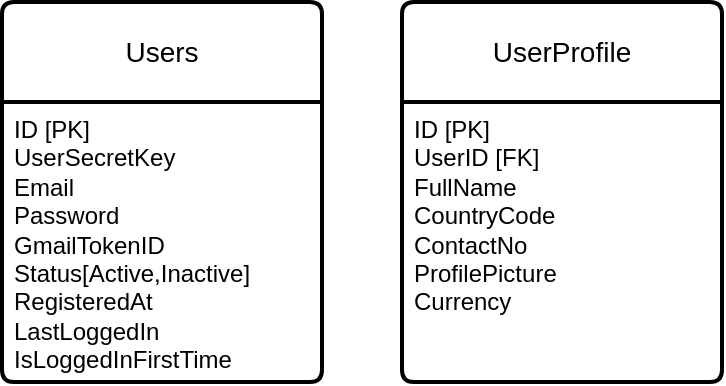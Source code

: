 <mxfile version="24.4.3" type="device">
  <diagram name="Page-1" id="GkmctTpxXZGzXi2X5jjz">
    <mxGraphModel dx="819" dy="422" grid="1" gridSize="10" guides="1" tooltips="1" connect="1" arrows="1" fold="1" page="1" pageScale="1" pageWidth="1100" pageHeight="850" math="0" shadow="0">
      <root>
        <mxCell id="0" />
        <mxCell id="1" parent="0" />
        <mxCell id="k5BKpccCYU5LgHNT2HT3-1" value="Users" style="swimlane;childLayout=stackLayout;horizontal=1;startSize=50;horizontalStack=0;rounded=1;fontSize=14;fontStyle=0;strokeWidth=2;resizeParent=0;resizeLast=1;shadow=0;dashed=0;align=center;arcSize=4;whiteSpace=wrap;html=1;" vertex="1" parent="1">
          <mxGeometry x="40" y="80" width="160" height="190" as="geometry">
            <mxRectangle x="120" y="180" width="80" height="50" as="alternateBounds" />
          </mxGeometry>
        </mxCell>
        <mxCell id="k5BKpccCYU5LgHNT2HT3-2" value="ID [PK]&lt;br&gt;UserSecretKey&lt;br&gt;Email&lt;div&gt;Password&lt;/div&gt;&lt;div&gt;GmailTokenID&lt;/div&gt;&lt;div&gt;Status[Active,Inactive]&lt;/div&gt;&lt;div&gt;RegisteredAt&lt;/div&gt;&lt;div&gt;LastLoggedIn&lt;/div&gt;&lt;div&gt;IsLoggedInFirstTime&lt;/div&gt;" style="align=left;strokeColor=none;fillColor=none;spacingLeft=4;fontSize=12;verticalAlign=top;resizable=0;rotatable=0;part=1;html=1;" vertex="1" parent="k5BKpccCYU5LgHNT2HT3-1">
          <mxGeometry y="50" width="160" height="140" as="geometry" />
        </mxCell>
        <mxCell id="k5BKpccCYU5LgHNT2HT3-3" value="UserProfile" style="swimlane;childLayout=stackLayout;horizontal=1;startSize=50;horizontalStack=0;rounded=1;fontSize=14;fontStyle=0;strokeWidth=2;resizeParent=0;resizeLast=1;shadow=0;dashed=0;align=center;arcSize=4;whiteSpace=wrap;html=1;" vertex="1" parent="1">
          <mxGeometry x="240" y="80" width="160" height="190" as="geometry">
            <mxRectangle x="120" y="180" width="80" height="50" as="alternateBounds" />
          </mxGeometry>
        </mxCell>
        <mxCell id="k5BKpccCYU5LgHNT2HT3-4" value="ID [PK]&lt;br&gt;UserID [FK]&lt;br&gt;&lt;div&gt;FullName&lt;/div&gt;&lt;div&gt;CountryCode&lt;/div&gt;&lt;div&gt;ContactNo&lt;/div&gt;&lt;div&gt;ProfilePicture&lt;/div&gt;&lt;div&gt;Currency&lt;/div&gt;" style="align=left;strokeColor=none;fillColor=none;spacingLeft=4;fontSize=12;verticalAlign=top;resizable=0;rotatable=0;part=1;html=1;" vertex="1" parent="k5BKpccCYU5LgHNT2HT3-3">
          <mxGeometry y="50" width="160" height="140" as="geometry" />
        </mxCell>
      </root>
    </mxGraphModel>
  </diagram>
</mxfile>
